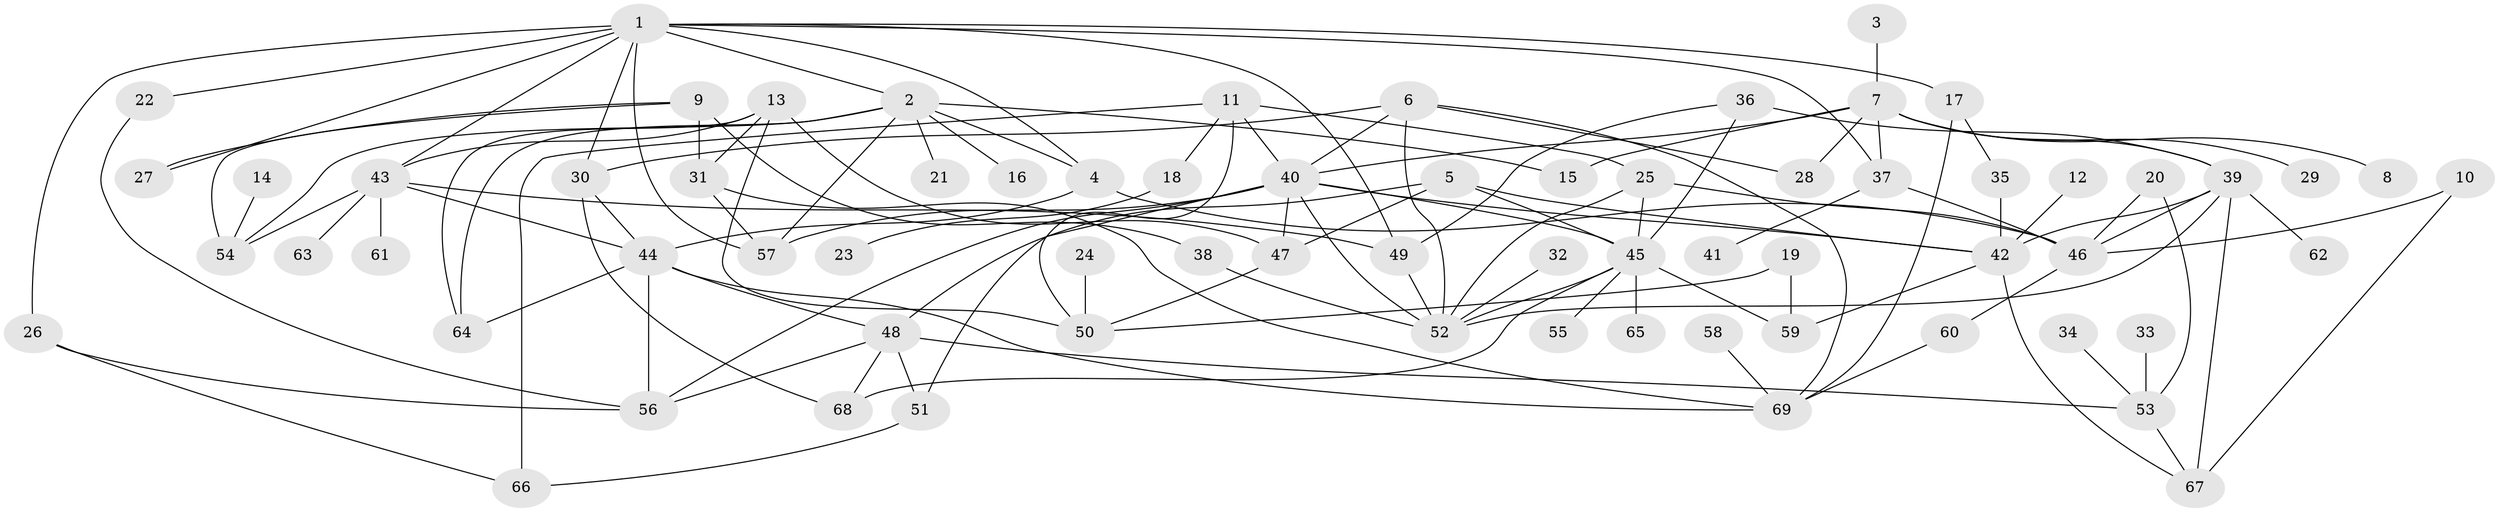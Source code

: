 // original degree distribution, {7: 0.028985507246376812, 4: 0.16666666666666666, 9: 0.007246376811594203, 6: 0.028985507246376812, 5: 0.07971014492753623, 3: 0.18115942028985507, 1: 0.2536231884057971, 2: 0.2536231884057971}
// Generated by graph-tools (version 1.1) at 2025/49/03/09/25 03:49:18]
// undirected, 69 vertices, 122 edges
graph export_dot {
graph [start="1"]
  node [color=gray90,style=filled];
  1;
  2;
  3;
  4;
  5;
  6;
  7;
  8;
  9;
  10;
  11;
  12;
  13;
  14;
  15;
  16;
  17;
  18;
  19;
  20;
  21;
  22;
  23;
  24;
  25;
  26;
  27;
  28;
  29;
  30;
  31;
  32;
  33;
  34;
  35;
  36;
  37;
  38;
  39;
  40;
  41;
  42;
  43;
  44;
  45;
  46;
  47;
  48;
  49;
  50;
  51;
  52;
  53;
  54;
  55;
  56;
  57;
  58;
  59;
  60;
  61;
  62;
  63;
  64;
  65;
  66;
  67;
  68;
  69;
  1 -- 2 [weight=1.0];
  1 -- 4 [weight=1.0];
  1 -- 17 [weight=1.0];
  1 -- 22 [weight=1.0];
  1 -- 26 [weight=1.0];
  1 -- 27 [weight=1.0];
  1 -- 30 [weight=1.0];
  1 -- 37 [weight=1.0];
  1 -- 43 [weight=1.0];
  1 -- 49 [weight=1.0];
  1 -- 57 [weight=1.0];
  2 -- 4 [weight=1.0];
  2 -- 15 [weight=1.0];
  2 -- 16 [weight=1.0];
  2 -- 21 [weight=1.0];
  2 -- 54 [weight=1.0];
  2 -- 57 [weight=1.0];
  2 -- 64 [weight=1.0];
  3 -- 7 [weight=1.0];
  4 -- 44 [weight=1.0];
  4 -- 46 [weight=1.0];
  5 -- 42 [weight=1.0];
  5 -- 45 [weight=1.0];
  5 -- 47 [weight=1.0];
  5 -- 48 [weight=1.0];
  6 -- 28 [weight=1.0];
  6 -- 30 [weight=1.0];
  6 -- 40 [weight=1.0];
  6 -- 52 [weight=1.0];
  6 -- 69 [weight=1.0];
  7 -- 8 [weight=1.0];
  7 -- 15 [weight=1.0];
  7 -- 28 [weight=1.0];
  7 -- 29 [weight=1.0];
  7 -- 37 [weight=1.0];
  7 -- 39 [weight=1.0];
  7 -- 40 [weight=1.0];
  9 -- 27 [weight=1.0];
  9 -- 31 [weight=1.0];
  9 -- 38 [weight=1.0];
  9 -- 54 [weight=1.0];
  10 -- 46 [weight=1.0];
  10 -- 67 [weight=1.0];
  11 -- 18 [weight=1.0];
  11 -- 25 [weight=1.0];
  11 -- 40 [weight=1.0];
  11 -- 50 [weight=1.0];
  11 -- 66 [weight=1.0];
  12 -- 42 [weight=1.0];
  13 -- 31 [weight=1.0];
  13 -- 43 [weight=1.0];
  13 -- 47 [weight=1.0];
  13 -- 50 [weight=1.0];
  13 -- 64 [weight=1.0];
  14 -- 54 [weight=1.0];
  17 -- 35 [weight=1.0];
  17 -- 69 [weight=1.0];
  18 -- 23 [weight=1.0];
  19 -- 50 [weight=1.0];
  19 -- 59 [weight=1.0];
  20 -- 46 [weight=1.0];
  20 -- 53 [weight=1.0];
  22 -- 56 [weight=1.0];
  24 -- 50 [weight=1.0];
  25 -- 45 [weight=1.0];
  25 -- 46 [weight=1.0];
  25 -- 52 [weight=1.0];
  26 -- 56 [weight=1.0];
  26 -- 66 [weight=1.0];
  30 -- 44 [weight=1.0];
  30 -- 68 [weight=1.0];
  31 -- 57 [weight=1.0];
  31 -- 69 [weight=1.0];
  32 -- 52 [weight=1.0];
  33 -- 53 [weight=1.0];
  34 -- 53 [weight=1.0];
  35 -- 42 [weight=1.0];
  36 -- 39 [weight=1.0];
  36 -- 45 [weight=1.0];
  36 -- 49 [weight=1.0];
  37 -- 41 [weight=1.0];
  37 -- 46 [weight=1.0];
  38 -- 52 [weight=1.0];
  39 -- 42 [weight=2.0];
  39 -- 46 [weight=1.0];
  39 -- 52 [weight=1.0];
  39 -- 62 [weight=1.0];
  39 -- 67 [weight=1.0];
  40 -- 42 [weight=1.0];
  40 -- 45 [weight=1.0];
  40 -- 47 [weight=1.0];
  40 -- 51 [weight=1.0];
  40 -- 52 [weight=1.0];
  40 -- 56 [weight=1.0];
  40 -- 57 [weight=1.0];
  42 -- 59 [weight=1.0];
  42 -- 67 [weight=1.0];
  43 -- 44 [weight=2.0];
  43 -- 49 [weight=1.0];
  43 -- 54 [weight=1.0];
  43 -- 61 [weight=1.0];
  43 -- 63 [weight=1.0];
  44 -- 48 [weight=1.0];
  44 -- 56 [weight=1.0];
  44 -- 64 [weight=1.0];
  44 -- 69 [weight=1.0];
  45 -- 52 [weight=1.0];
  45 -- 55 [weight=1.0];
  45 -- 59 [weight=1.0];
  45 -- 65 [weight=1.0];
  45 -- 68 [weight=1.0];
  46 -- 60 [weight=1.0];
  47 -- 50 [weight=1.0];
  48 -- 51 [weight=1.0];
  48 -- 53 [weight=1.0];
  48 -- 56 [weight=1.0];
  48 -- 68 [weight=1.0];
  49 -- 52 [weight=1.0];
  51 -- 66 [weight=1.0];
  53 -- 67 [weight=1.0];
  58 -- 69 [weight=1.0];
  60 -- 69 [weight=1.0];
}
